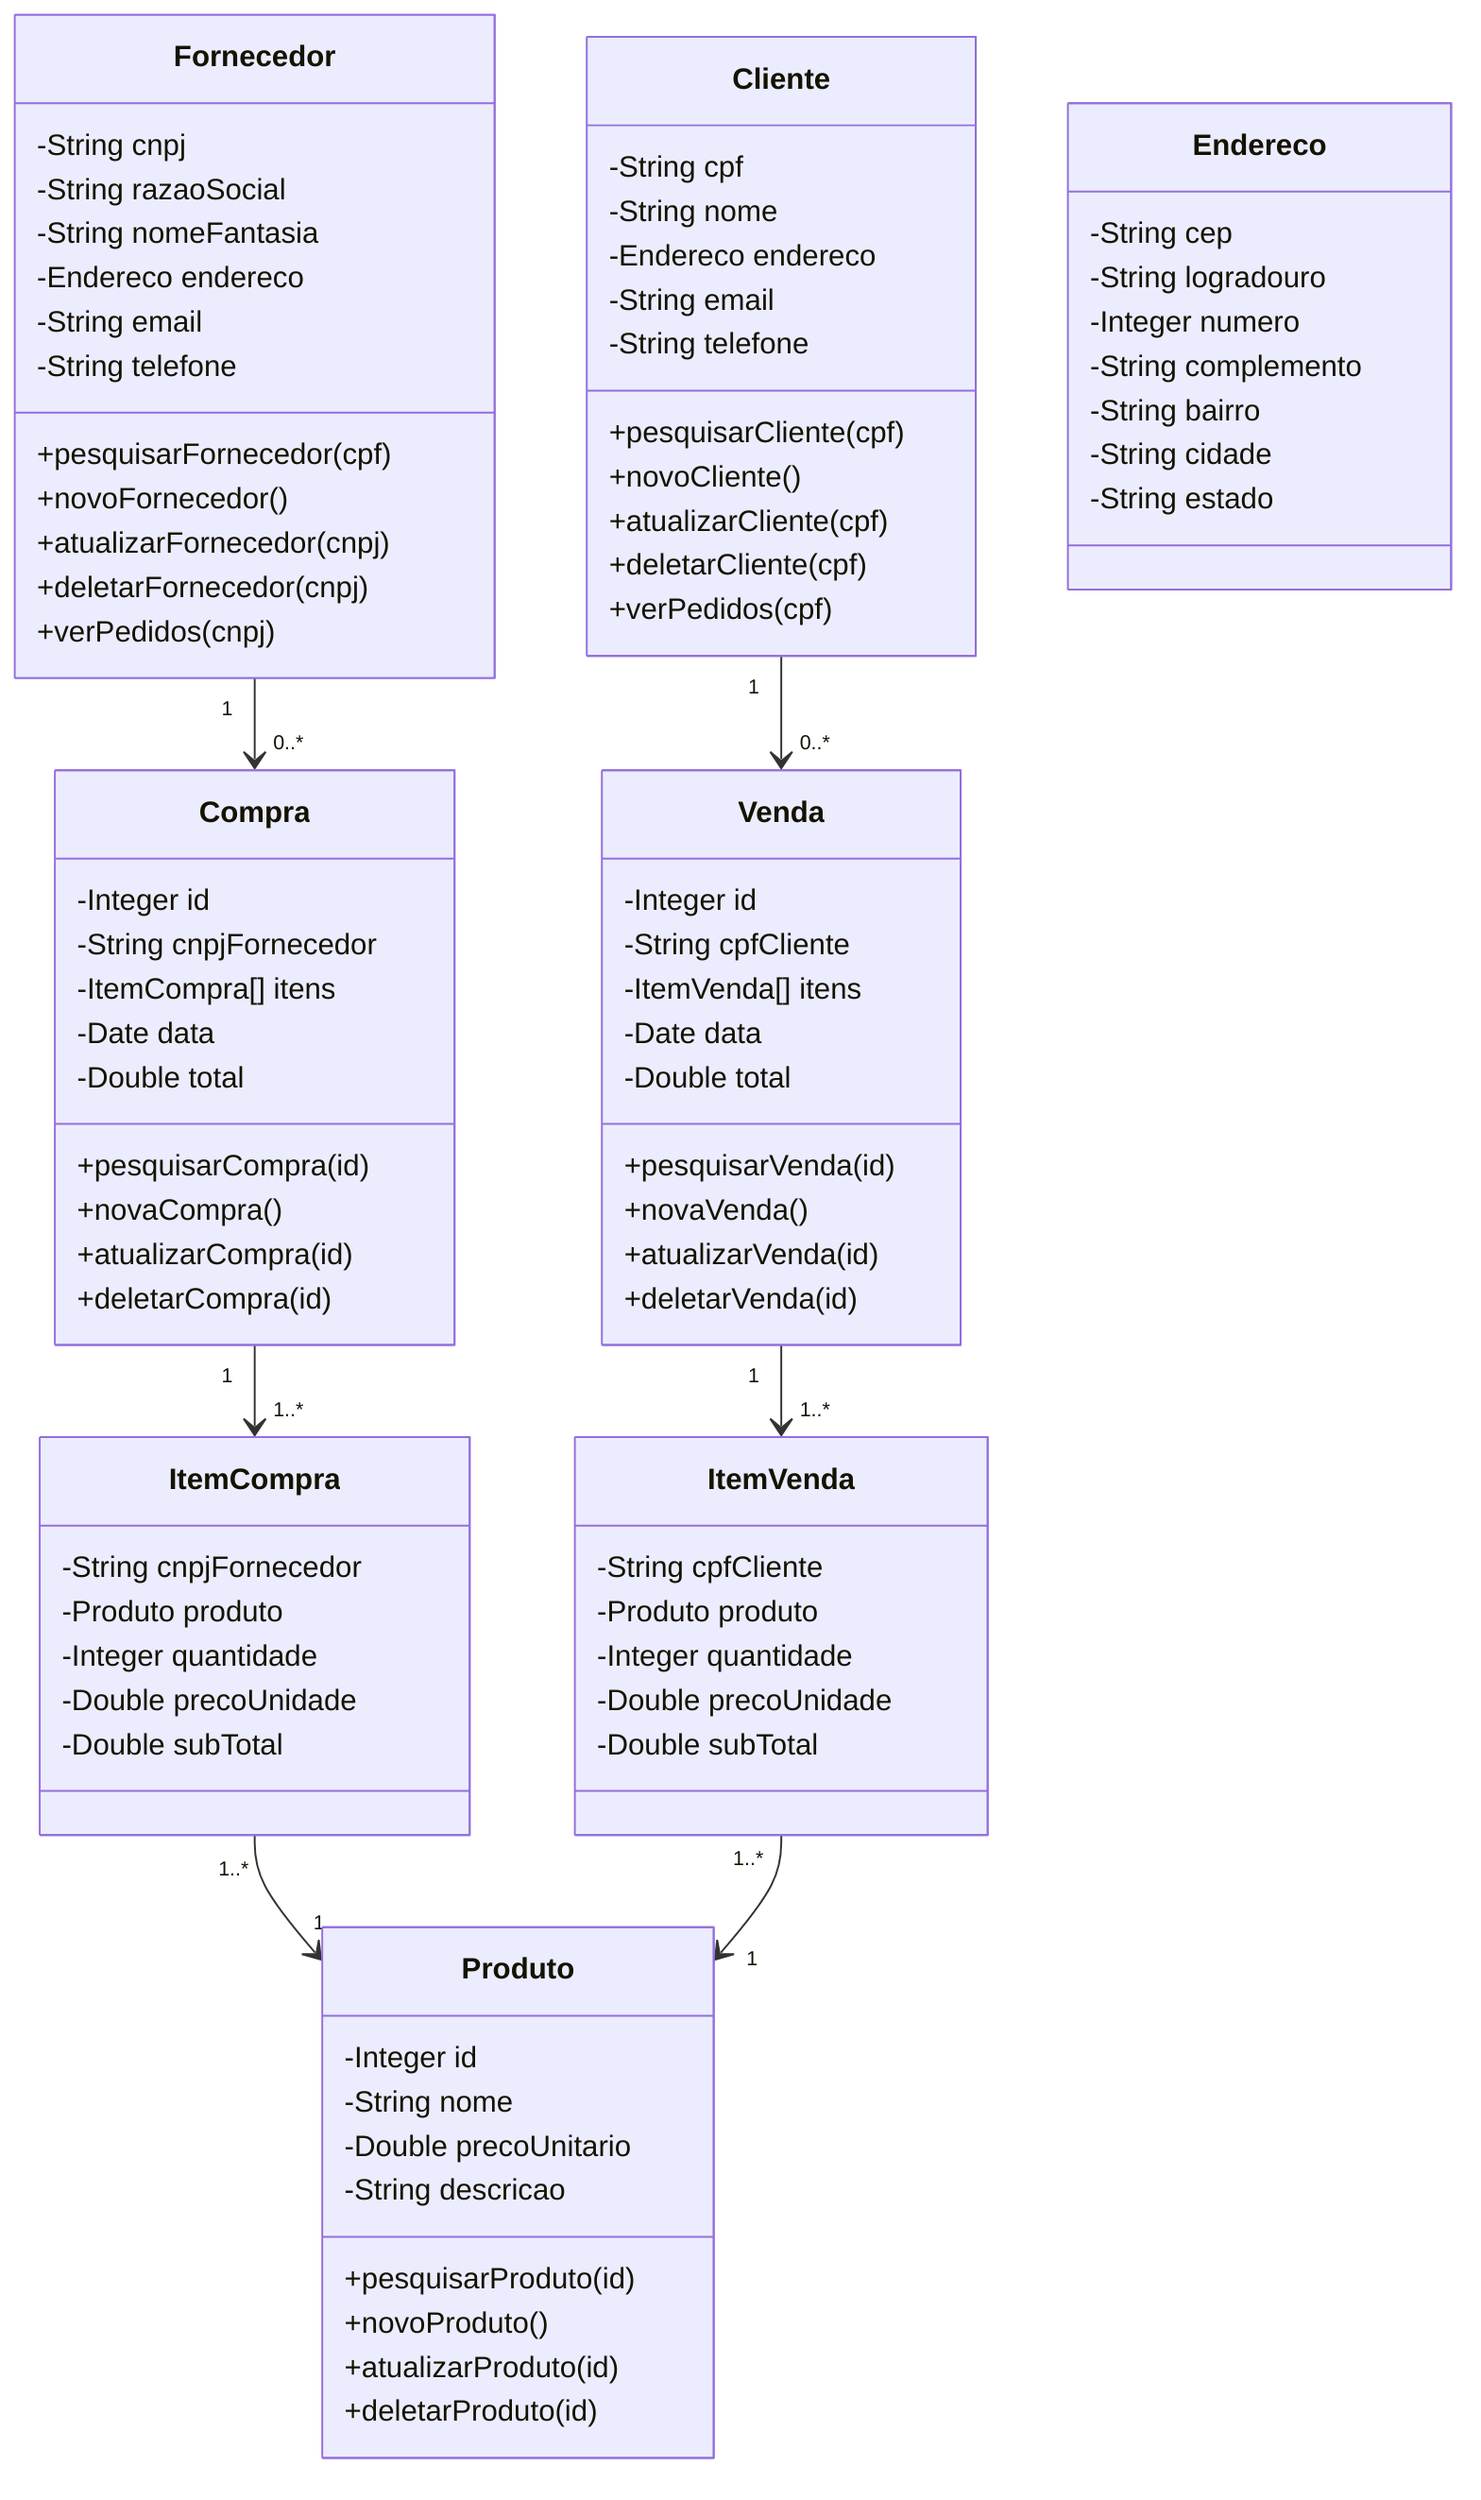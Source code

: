 classDiagram

    class Fornecedor {
        -String cnpj
        -String razaoSocial
        -String nomeFantasia
        -Endereco endereco
        -String email
        -String telefone

        %% Controllers %%
        +pesquisarFornecedor(cpf)
        +novoFornecedor()
        +atualizarFornecedor(cnpj)
        +deletarFornecedor(cnpj)
        +verPedidos(cnpj)
    }

    class ItemCompra {
        -String cnpjFornecedor
        -Produto produto
        -Integer quantidade
        -Double precoUnidade
        -Double subTotal
    }

    class Compra {
        -Integer id
        -String cnpjFornecedor
        -ItemCompra[] itens
        -Date data
        -Double total

         %% Controllers %%
        +pesquisarCompra(id)
        +novaCompra()
        +atualizarCompra(id)
        +deletarCompra(id)
    }

    class Cliente {
        -String cpf
        -String nome
        -Endereco endereco
        -String email
        -String telefone
        
         %% Controllers %%
        +pesquisarCliente(cpf)
        +novoCliente()
        +atualizarCliente(cpf)
        +deletarCliente(cpf)
        +verPedidos(cpf)
    }

    class ItemVenda {
        -String cpfCliente
        -Produto produto
        -Integer quantidade
        -Double precoUnidade
        -Double subTotal
    }

    class Venda {
        -Integer id
        -String cpfCliente
        -ItemVenda[] itens
        -Date data
        -Double total

         %% Controllers %%
        +pesquisarVenda(id)
        +novaVenda()
        +atualizarVenda(id)
        +deletarVenda(id)
    }

    class Produto {
        -Integer id
        -String nome
        -Double precoUnitario
        -String descricao

         %% Controllers %%
        +pesquisarProduto(id)
        +novoProduto()
        +atualizarProduto(id)
        +deletarProduto(id)
    }

    %%-- seria interessante criar uma função autoCEP(String cep), mas teríamos de baixar as tabelas de CEP do IBGE --%%
    %%-- no caso essa função buscaria do CEP da pessoa e completaria automaticamente o Estado, Cidade, Bairro e Logradouro de Endereco  --%%
    class Endereco {
        -String cep
        -String logradouro
        -Integer numero
        -String complemento
        -String bairro
        -String cidade
        -String estado
    }

    Fornecedor "1" --> "0..*" Compra
    Compra "1" --> "1..*" ItemCompra

    Cliente "1" --> "0..*" Venda
    Venda "1" --> "1..*" ItemVenda

    ItemCompra "1..*" --> "1" Produto
    ItemVenda "1..*" --> "1" Produto